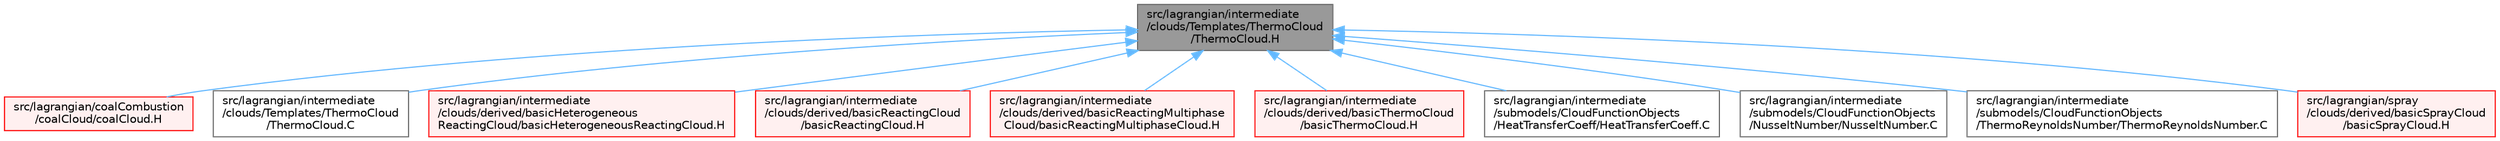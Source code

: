 digraph "src/lagrangian/intermediate/clouds/Templates/ThermoCloud/ThermoCloud.H"
{
 // LATEX_PDF_SIZE
  bgcolor="transparent";
  edge [fontname=Helvetica,fontsize=10,labelfontname=Helvetica,labelfontsize=10];
  node [fontname=Helvetica,fontsize=10,shape=box,height=0.2,width=0.4];
  Node1 [id="Node000001",label="src/lagrangian/intermediate\l/clouds/Templates/ThermoCloud\l/ThermoCloud.H",height=0.2,width=0.4,color="gray40", fillcolor="grey60", style="filled", fontcolor="black",tooltip=" "];
  Node1 -> Node2 [id="edge1_Node000001_Node000002",dir="back",color="steelblue1",style="solid",tooltip=" "];
  Node2 [id="Node000002",label="src/lagrangian/coalCombustion\l/coalCloud/coalCloud.H",height=0.2,width=0.4,color="red", fillcolor="#FFF0F0", style="filled",URL="$coalCloud_8H.html",tooltip=" "];
  Node1 -> Node6 [id="edge2_Node000001_Node000006",dir="back",color="steelblue1",style="solid",tooltip=" "];
  Node6 [id="Node000006",label="src/lagrangian/intermediate\l/clouds/Templates/ThermoCloud\l/ThermoCloud.C",height=0.2,width=0.4,color="grey40", fillcolor="white", style="filled",URL="$ThermoCloud_8C.html",tooltip=" "];
  Node1 -> Node7 [id="edge3_Node000001_Node000007",dir="back",color="steelblue1",style="solid",tooltip=" "];
  Node7 [id="Node000007",label="src/lagrangian/intermediate\l/clouds/derived/basicHeterogeneous\lReactingCloud/basicHeterogeneousReactingCloud.H",height=0.2,width=0.4,color="red", fillcolor="#FFF0F0", style="filled",URL="$basicHeterogeneousReactingCloud_8H.html",tooltip=" "];
  Node1 -> Node10 [id="edge4_Node000001_Node000010",dir="back",color="steelblue1",style="solid",tooltip=" "];
  Node10 [id="Node000010",label="src/lagrangian/intermediate\l/clouds/derived/basicReactingCloud\l/basicReactingCloud.H",height=0.2,width=0.4,color="red", fillcolor="#FFF0F0", style="filled",URL="$basicReactingCloud_8H.html",tooltip=" "];
  Node1 -> Node13 [id="edge5_Node000001_Node000013",dir="back",color="steelblue1",style="solid",tooltip=" "];
  Node13 [id="Node000013",label="src/lagrangian/intermediate\l/clouds/derived/basicReactingMultiphase\lCloud/basicReactingMultiphaseCloud.H",height=0.2,width=0.4,color="red", fillcolor="#FFF0F0", style="filled",URL="$basicReactingMultiphaseCloud_8H.html",tooltip=" "];
  Node1 -> Node16 [id="edge6_Node000001_Node000016",dir="back",color="steelblue1",style="solid",tooltip=" "];
  Node16 [id="Node000016",label="src/lagrangian/intermediate\l/clouds/derived/basicThermoCloud\l/basicThermoCloud.H",height=0.2,width=0.4,color="red", fillcolor="#FFF0F0", style="filled",URL="$basicThermoCloud_8H.html",tooltip=" "];
  Node1 -> Node19 [id="edge7_Node000001_Node000019",dir="back",color="steelblue1",style="solid",tooltip=" "];
  Node19 [id="Node000019",label="src/lagrangian/intermediate\l/submodels/CloudFunctionObjects\l/HeatTransferCoeff/HeatTransferCoeff.C",height=0.2,width=0.4,color="grey40", fillcolor="white", style="filled",URL="$HeatTransferCoeff_8C.html",tooltip=" "];
  Node1 -> Node20 [id="edge8_Node000001_Node000020",dir="back",color="steelblue1",style="solid",tooltip=" "];
  Node20 [id="Node000020",label="src/lagrangian/intermediate\l/submodels/CloudFunctionObjects\l/NusseltNumber/NusseltNumber.C",height=0.2,width=0.4,color="grey40", fillcolor="white", style="filled",URL="$NusseltNumber_8C.html",tooltip=" "];
  Node1 -> Node21 [id="edge9_Node000001_Node000021",dir="back",color="steelblue1",style="solid",tooltip=" "];
  Node21 [id="Node000021",label="src/lagrangian/intermediate\l/submodels/CloudFunctionObjects\l/ThermoReynoldsNumber/ThermoReynoldsNumber.C",height=0.2,width=0.4,color="grey40", fillcolor="white", style="filled",URL="$ThermoReynoldsNumber_8C.html",tooltip=" "];
  Node1 -> Node22 [id="edge10_Node000001_Node000022",dir="back",color="steelblue1",style="solid",tooltip=" "];
  Node22 [id="Node000022",label="src/lagrangian/spray\l/clouds/derived/basicSprayCloud\l/basicSprayCloud.H",height=0.2,width=0.4,color="red", fillcolor="#FFF0F0", style="filled",URL="$basicSprayCloud_8H.html",tooltip=" "];
}
